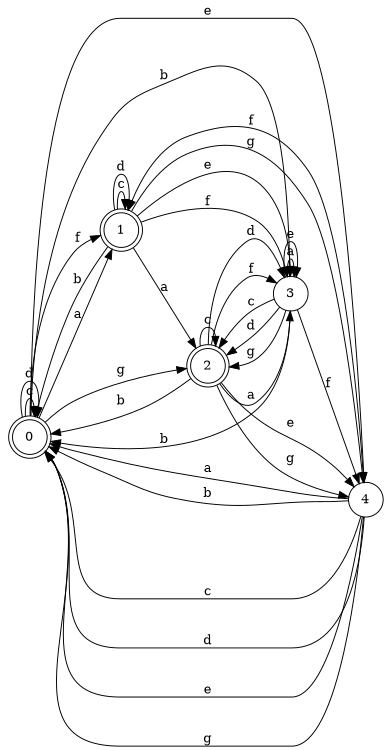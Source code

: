 digraph n4_2 {
__start0 [label="" shape="none"];

rankdir=LR;
size="8,5";

s0 [style="rounded,filled", color="black", fillcolor="white" shape="doublecircle", label="0"];
s1 [style="rounded,filled", color="black", fillcolor="white" shape="doublecircle", label="1"];
s2 [style="rounded,filled", color="black", fillcolor="white" shape="doublecircle", label="2"];
s3 [style="filled", color="black", fillcolor="white" shape="circle", label="3"];
s4 [style="filled", color="black", fillcolor="white" shape="circle", label="4"];
s0 -> s1 [label="a"];
s0 -> s3 [label="b"];
s0 -> s0 [label="c"];
s0 -> s0 [label="d"];
s0 -> s4 [label="e"];
s0 -> s1 [label="f"];
s0 -> s2 [label="g"];
s1 -> s2 [label="a"];
s1 -> s0 [label="b"];
s1 -> s1 [label="c"];
s1 -> s1 [label="d"];
s1 -> s3 [label="e"];
s1 -> s3 [label="f"];
s1 -> s4 [label="g"];
s2 -> s3 [label="a"];
s2 -> s0 [label="b"];
s2 -> s2 [label="c"];
s2 -> s3 [label="d"];
s2 -> s4 [label="e"];
s2 -> s3 [label="f"];
s2 -> s4 [label="g"];
s3 -> s3 [label="a"];
s3 -> s0 [label="b"];
s3 -> s2 [label="c"];
s3 -> s2 [label="d"];
s3 -> s3 [label="e"];
s3 -> s4 [label="f"];
s3 -> s2 [label="g"];
s4 -> s0 [label="a"];
s4 -> s0 [label="b"];
s4 -> s0 [label="c"];
s4 -> s0 [label="d"];
s4 -> s0 [label="e"];
s4 -> s1 [label="f"];
s4 -> s0 [label="g"];

}